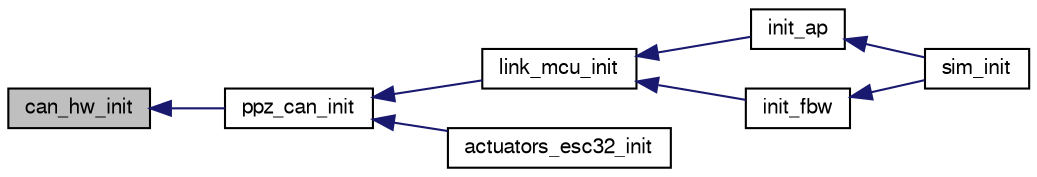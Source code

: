 digraph "can_hw_init"
{
  edge [fontname="FreeSans",fontsize="10",labelfontname="FreeSans",labelfontsize="10"];
  node [fontname="FreeSans",fontsize="10",shape=record];
  rankdir="LR";
  Node1 [label="can_hw_init",height=0.2,width=0.4,color="black", fillcolor="grey75", style="filled", fontcolor="black"];
  Node1 -> Node2 [dir="back",color="midnightblue",fontsize="10",style="solid",fontname="FreeSans"];
  Node2 [label="ppz_can_init",height=0.2,width=0.4,color="black", fillcolor="white", style="filled",URL="$can_8h.html#ac7e36a7bd650eb577df12f0437f270bc"];
  Node2 -> Node3 [dir="back",color="midnightblue",fontsize="10",style="solid",fontname="FreeSans"];
  Node3 [label="link_mcu_init",height=0.2,width=0.4,color="black", fillcolor="white", style="filled",URL="$link__mcu__usart_8h.html#a4811adaa420099181f04d75d5ba24c25"];
  Node3 -> Node4 [dir="back",color="midnightblue",fontsize="10",style="solid",fontname="FreeSans"];
  Node4 [label="init_ap",height=0.2,width=0.4,color="black", fillcolor="white", style="filled",URL="$fixedwing_2main__ap_8h.html#a0913f0248fbbe56a5ec65e10e36c9f30"];
  Node4 -> Node5 [dir="back",color="midnightblue",fontsize="10",style="solid",fontname="FreeSans"];
  Node5 [label="sim_init",height=0.2,width=0.4,color="black", fillcolor="white", style="filled",URL="$sim__ap_8c.html#a739fbef2e03619a863b4d7fd8d0da157"];
  Node3 -> Node6 [dir="back",color="midnightblue",fontsize="10",style="solid",fontname="FreeSans"];
  Node6 [label="init_fbw",height=0.2,width=0.4,color="black", fillcolor="white", style="filled",URL="$fixedwing_2main__fbw_8h.html#ad86b7fe577a2414df2c7a5a9222aa45a"];
  Node6 -> Node5 [dir="back",color="midnightblue",fontsize="10",style="solid",fontname="FreeSans"];
  Node2 -> Node7 [dir="back",color="midnightblue",fontsize="10",style="solid",fontname="FreeSans"];
  Node7 [label="actuators_esc32_init",height=0.2,width=0.4,color="black", fillcolor="white", style="filled",URL="$actuators__esc32_8h.html#add58c115774df9caa262424894e2cf56",tooltip="Initializes the ESCs. "];
}
